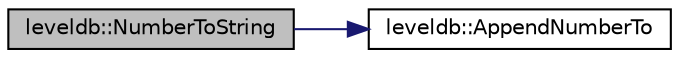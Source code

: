 digraph "leveldb::NumberToString"
{
  edge [fontname="Helvetica",fontsize="10",labelfontname="Helvetica",labelfontsize="10"];
  node [fontname="Helvetica",fontsize="10",shape=record];
  rankdir="LR";
  Node1 [label="leveldb::NumberToString",height=0.2,width=0.4,color="black", fillcolor="grey75", style="filled" fontcolor="black"];
  Node1 -> Node2 [color="midnightblue",fontsize="10",style="solid",fontname="Helvetica"];
  Node2 [label="leveldb::AppendNumberTo",height=0.2,width=0.4,color="black", fillcolor="white", style="filled",URL="$namespaceleveldb.html#a089617d12900e6fe5b712c31f651b5ff"];
}

